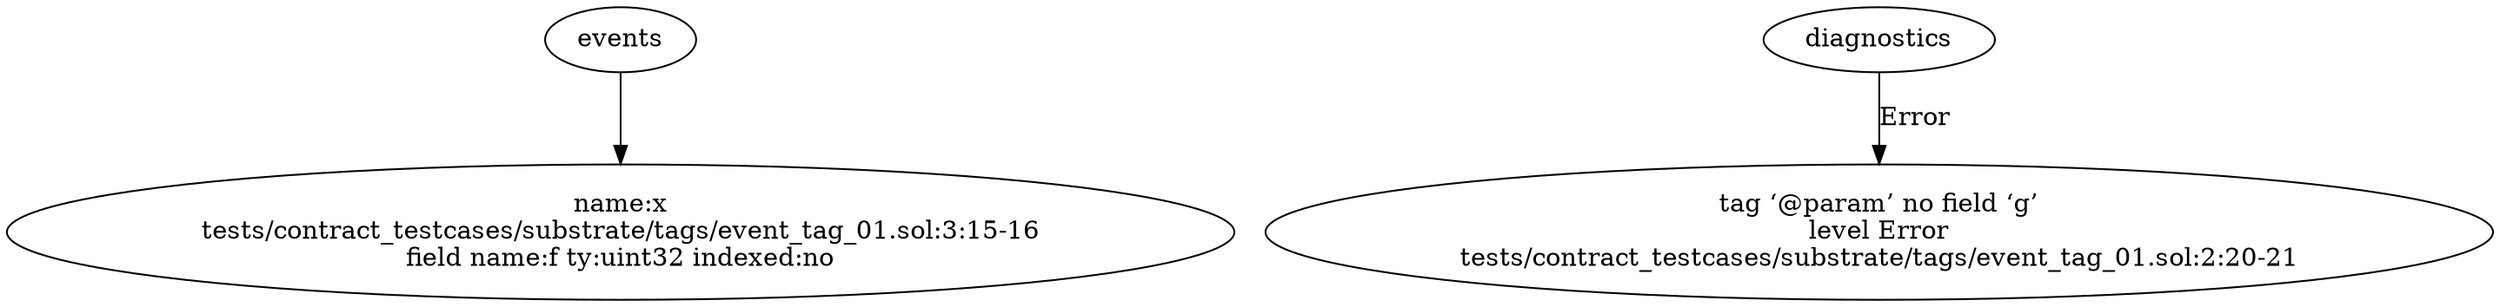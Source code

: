 strict digraph "tests/contract_testcases/substrate/tags/event_tag_01.sol" {
	x [label="name:x\ntests/contract_testcases/substrate/tags/event_tag_01.sol:3:15-16\nfield name:f ty:uint32 indexed:no"]
	diagnostic [label="tag ‘@param’ no field ‘g’\nlevel Error\ntests/contract_testcases/substrate/tags/event_tag_01.sol:2:20-21"]
	events -> x
	diagnostics -> diagnostic [label="Error"]
}
